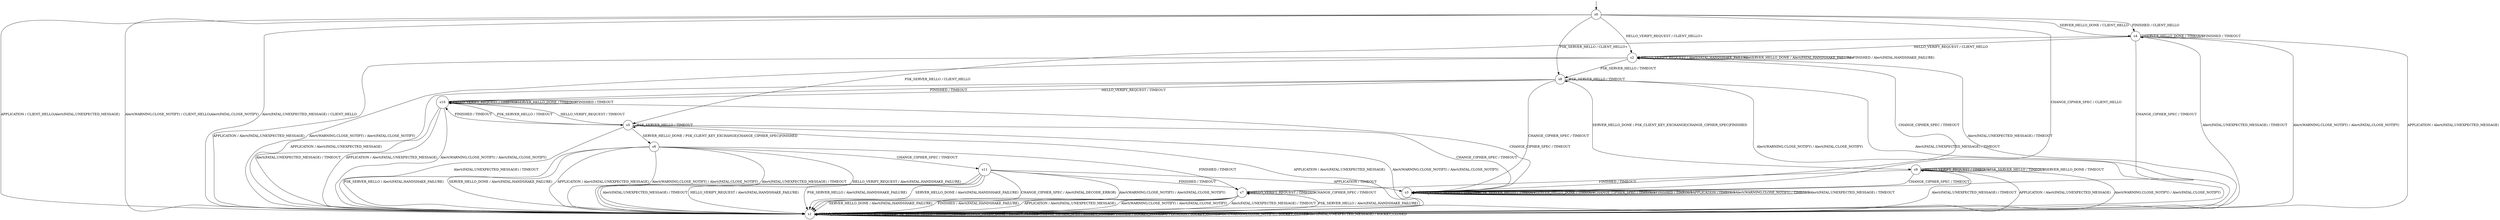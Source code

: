 digraph g {

	s0 [shape="circle" label="s0"];
	s1 [shape="circle" label="s1"];
	s2 [shape="circle" label="s2"];
	s3 [shape="circle" label="s3"];
	s4 [shape="circle" label="s4"];
	s5 [shape="circle" label="s5"];
	s6 [shape="circle" label="s6"];
	s7 [shape="circle" label="s7"];
	s8 [shape="circle" label="s8"];
	s9 [shape="circle" label="s9"];
	s10 [shape="circle" label="s10"];
	s11 [shape="circle" label="s11"];
	s0 -> s2 [label="HELLO_VERIFY_REQUEST / CLIENT_HELLO+"];
	s0 -> s8 [label="PSK_SERVER_HELLO / CLIENT_HELLO+"];
	s0 -> s4 [label="SERVER_HELLO_DONE / CLIENT_HELLO"];
	s0 -> s3 [label="CHANGE_CIPHER_SPEC / CLIENT_HELLO"];
	s0 -> s4 [label="FINISHED / CLIENT_HELLO"];
	s0 -> s1 [label="APPLICATION / CLIENT_HELLO|Alert(FATAL,UNEXPECTED_MESSAGE)"];
	s0 -> s1 [label="Alert(WARNING,CLOSE_NOTIFY) / CLIENT_HELLO|Alert(FATAL,CLOSE_NOTIFY)"];
	s0 -> s1 [label="Alert(FATAL,UNEXPECTED_MESSAGE) / CLIENT_HELLO"];
	s1 -> s1 [label="HELLO_VERIFY_REQUEST / SOCKET_CLOSED"];
	s1 -> s1 [label="PSK_SERVER_HELLO / SOCKET_CLOSED"];
	s1 -> s1 [label="SERVER_HELLO_DONE / SOCKET_CLOSED"];
	s1 -> s1 [label="CHANGE_CIPHER_SPEC / SOCKET_CLOSED"];
	s1 -> s1 [label="FINISHED / SOCKET_CLOSED"];
	s1 -> s1 [label="APPLICATION / SOCKET_CLOSED"];
	s1 -> s1 [label="Alert(WARNING,CLOSE_NOTIFY) / SOCKET_CLOSED"];
	s1 -> s1 [label="Alert(FATAL,UNEXPECTED_MESSAGE) / SOCKET_CLOSED"];
	s2 -> s2 [label="HELLO_VERIFY_REQUEST / Alert(FATAL,HANDSHAKE_FAILURE)"];
	s2 -> s8 [label="PSK_SERVER_HELLO / TIMEOUT"];
	s2 -> s2 [label="SERVER_HELLO_DONE / Alert(FATAL,HANDSHAKE_FAILURE)"];
	s2 -> s3 [label="CHANGE_CIPHER_SPEC / TIMEOUT"];
	s2 -> s2 [label="FINISHED / Alert(FATAL,HANDSHAKE_FAILURE)"];
	s2 -> s1 [label="APPLICATION / Alert(FATAL,UNEXPECTED_MESSAGE)"];
	s2 -> s1 [label="Alert(WARNING,CLOSE_NOTIFY) / Alert(FATAL,CLOSE_NOTIFY)"];
	s2 -> s1 [label="Alert(FATAL,UNEXPECTED_MESSAGE) / TIMEOUT"];
	s3 -> s3 [label="HELLO_VERIFY_REQUEST / TIMEOUT"];
	s3 -> s3 [label="PSK_SERVER_HELLO / TIMEOUT"];
	s3 -> s3 [label="SERVER_HELLO_DONE / TIMEOUT"];
	s3 -> s3 [label="CHANGE_CIPHER_SPEC / TIMEOUT"];
	s3 -> s3 [label="FINISHED / TIMEOUT"];
	s3 -> s3 [label="APPLICATION / TIMEOUT"];
	s3 -> s3 [label="Alert(WARNING,CLOSE_NOTIFY) / TIMEOUT"];
	s3 -> s3 [label="Alert(FATAL,UNEXPECTED_MESSAGE) / TIMEOUT"];
	s4 -> s2 [label="HELLO_VERIFY_REQUEST / CLIENT_HELLO"];
	s4 -> s5 [label="PSK_SERVER_HELLO / CLIENT_HELLO"];
	s4 -> s4 [label="SERVER_HELLO_DONE / TIMEOUT"];
	s4 -> s3 [label="CHANGE_CIPHER_SPEC / TIMEOUT"];
	s4 -> s4 [label="FINISHED / TIMEOUT"];
	s4 -> s1 [label="APPLICATION / Alert(FATAL,UNEXPECTED_MESSAGE)"];
	s4 -> s1 [label="Alert(WARNING,CLOSE_NOTIFY) / Alert(FATAL,CLOSE_NOTIFY)"];
	s4 -> s1 [label="Alert(FATAL,UNEXPECTED_MESSAGE) / TIMEOUT"];
	s5 -> s10 [label="HELLO_VERIFY_REQUEST / TIMEOUT"];
	s5 -> s5 [label="PSK_SERVER_HELLO / TIMEOUT"];
	s5 -> s6 [label="SERVER_HELLO_DONE / PSK_CLIENT_KEY_EXCHANGE|CHANGE_CIPHER_SPEC|FINISHED"];
	s5 -> s3 [label="CHANGE_CIPHER_SPEC / TIMEOUT"];
	s5 -> s10 [label="FINISHED / TIMEOUT"];
	s5 -> s1 [label="APPLICATION / Alert(FATAL,UNEXPECTED_MESSAGE)"];
	s5 -> s1 [label="Alert(WARNING,CLOSE_NOTIFY) / Alert(FATAL,CLOSE_NOTIFY)"];
	s5 -> s1 [label="Alert(FATAL,UNEXPECTED_MESSAGE) / TIMEOUT"];
	s6 -> s1 [label="HELLO_VERIFY_REQUEST / Alert(FATAL,HANDSHAKE_FAILURE)"];
	s6 -> s1 [label="PSK_SERVER_HELLO / Alert(FATAL,HANDSHAKE_FAILURE)"];
	s6 -> s1 [label="SERVER_HELLO_DONE / Alert(FATAL,HANDSHAKE_FAILURE)"];
	s6 -> s11 [label="CHANGE_CIPHER_SPEC / TIMEOUT"];
	s6 -> s7 [label="FINISHED / TIMEOUT"];
	s6 -> s1 [label="APPLICATION / Alert(FATAL,UNEXPECTED_MESSAGE)"];
	s6 -> s1 [label="Alert(WARNING,CLOSE_NOTIFY) / Alert(FATAL,CLOSE_NOTIFY)"];
	s6 -> s1 [label="Alert(FATAL,UNEXPECTED_MESSAGE) / TIMEOUT"];
	s7 -> s7 [label="HELLO_VERIFY_REQUEST / TIMEOUT"];
	s7 -> s1 [label="PSK_SERVER_HELLO / Alert(FATAL,HANDSHAKE_FAILURE)"];
	s7 -> s1 [label="SERVER_HELLO_DONE / Alert(FATAL,HANDSHAKE_FAILURE)"];
	s7 -> s7 [label="CHANGE_CIPHER_SPEC / TIMEOUT"];
	s7 -> s1 [label="FINISHED / Alert(FATAL,HANDSHAKE_FAILURE)"];
	s7 -> s1 [label="APPLICATION / Alert(FATAL,UNEXPECTED_MESSAGE)"];
	s7 -> s1 [label="Alert(WARNING,CLOSE_NOTIFY) / Alert(FATAL,CLOSE_NOTIFY)"];
	s7 -> s1 [label="Alert(FATAL,UNEXPECTED_MESSAGE) / TIMEOUT"];
	s8 -> s10 [label="HELLO_VERIFY_REQUEST / TIMEOUT"];
	s8 -> s8 [label="PSK_SERVER_HELLO / TIMEOUT"];
	s8 -> s9 [label="SERVER_HELLO_DONE / PSK_CLIENT_KEY_EXCHANGE|CHANGE_CIPHER_SPEC|FINISHED"];
	s8 -> s3 [label="CHANGE_CIPHER_SPEC / TIMEOUT"];
	s8 -> s10 [label="FINISHED / TIMEOUT"];
	s8 -> s1 [label="APPLICATION / Alert(FATAL,UNEXPECTED_MESSAGE)"];
	s8 -> s1 [label="Alert(WARNING,CLOSE_NOTIFY) / Alert(FATAL,CLOSE_NOTIFY)"];
	s8 -> s1 [label="Alert(FATAL,UNEXPECTED_MESSAGE) / TIMEOUT"];
	s9 -> s9 [label="HELLO_VERIFY_REQUEST / TIMEOUT"];
	s9 -> s9 [label="PSK_SERVER_HELLO / TIMEOUT"];
	s9 -> s9 [label="SERVER_HELLO_DONE / TIMEOUT"];
	s9 -> s3 [label="CHANGE_CIPHER_SPEC / TIMEOUT"];
	s9 -> s7 [label="FINISHED / TIMEOUT"];
	s9 -> s1 [label="APPLICATION / Alert(FATAL,UNEXPECTED_MESSAGE)"];
	s9 -> s1 [label="Alert(WARNING,CLOSE_NOTIFY) / Alert(FATAL,CLOSE_NOTIFY)"];
	s9 -> s1 [label="Alert(FATAL,UNEXPECTED_MESSAGE) / TIMEOUT"];
	s10 -> s10 [label="HELLO_VERIFY_REQUEST / TIMEOUT"];
	s10 -> s5 [label="PSK_SERVER_HELLO / TIMEOUT"];
	s10 -> s10 [label="SERVER_HELLO_DONE / TIMEOUT"];
	s10 -> s3 [label="CHANGE_CIPHER_SPEC / TIMEOUT"];
	s10 -> s10 [label="FINISHED / TIMEOUT"];
	s10 -> s1 [label="APPLICATION / Alert(FATAL,UNEXPECTED_MESSAGE)"];
	s10 -> s1 [label="Alert(WARNING,CLOSE_NOTIFY) / Alert(FATAL,CLOSE_NOTIFY)"];
	s10 -> s1 [label="Alert(FATAL,UNEXPECTED_MESSAGE) / TIMEOUT"];
	s11 -> s1 [label="HELLO_VERIFY_REQUEST / Alert(FATAL,HANDSHAKE_FAILURE)"];
	s11 -> s1 [label="PSK_SERVER_HELLO / Alert(FATAL,HANDSHAKE_FAILURE)"];
	s11 -> s1 [label="SERVER_HELLO_DONE / Alert(FATAL,HANDSHAKE_FAILURE)"];
	s11 -> s1 [label="CHANGE_CIPHER_SPEC / Alert(FATAL,DECODE_ERROR)"];
	s11 -> s7 [label="FINISHED / TIMEOUT"];
	s11 -> s3 [label="APPLICATION / TIMEOUT"];
	s11 -> s1 [label="Alert(WARNING,CLOSE_NOTIFY) / Alert(FATAL,CLOSE_NOTIFY)"];
	s11 -> s1 [label="Alert(FATAL,UNEXPECTED_MESSAGE) / TIMEOUT"];

__start0 [label="" shape="none" width="0" height="0"];
__start0 -> s0;

}
